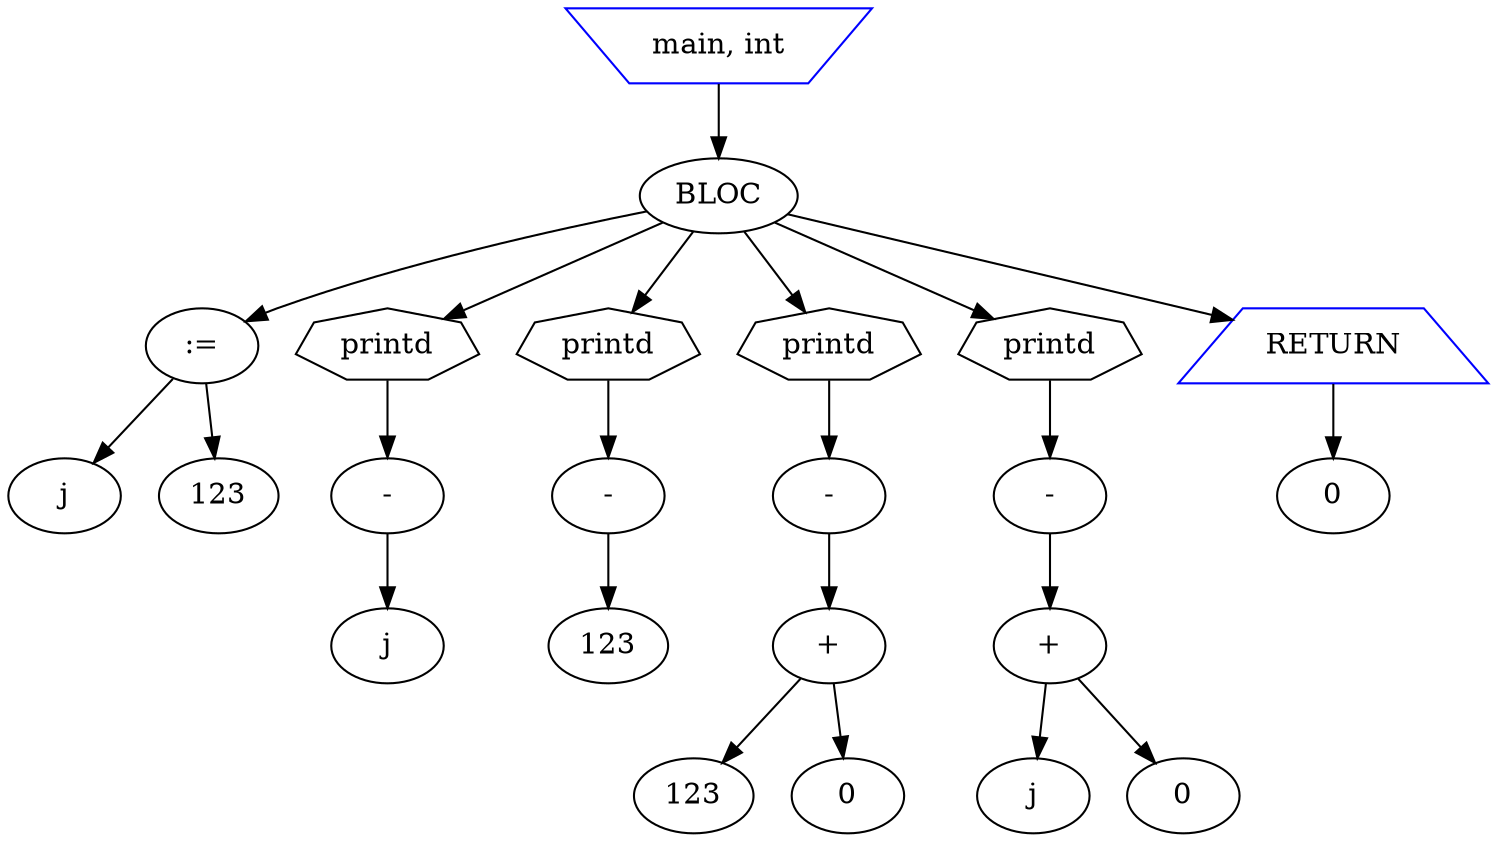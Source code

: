 digraph mon_programme {

node1 [label="main, int" shape=invtrapezium color=blue]
node2 [label=BLOC]
node3 [label=":="]
node4 [label=j]
node5 [label=123]
node6 [label=printd shape=septagon]
node7 [label="-" ]
node8 [label=j]
node9 [label=printd shape=septagon]
node10 [label="-" ]
node11 [label=123]
node12 [label=printd shape=septagon]
node13 [label="-" ]
node14 [label="+"]
node15 [label=123]
node16 [label=0]
node17 [label=printd shape=septagon]
node18 [label="-" ]
node19 [label="+"]
node20 [label=j]
node21 [label=0]
node22 [label=RETURN shape=trapezium color=blue]
node23 [label=0]
node1->node2;
node2->node3;
node3->node4;
node3->node5;
node2->node6;
node6->node7;
node7->node8;
node2->node9;
node9->node10;
node10->node11;
node2->node12;
node12->node13;
node13->node14;
node14->node15;
node14->node16;
node2->node17;
node17->node18;
node18->node19;
node19->node20;
node19->node21;
node2->node22;
node22->node23;
}